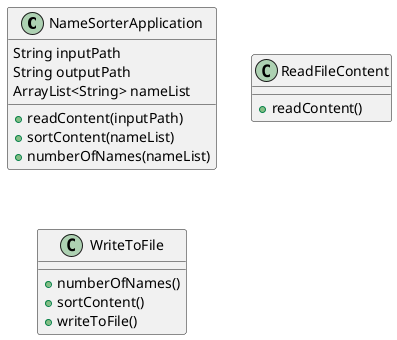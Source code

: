 @startuml

class NameSorterApplication{

    String inputPath
    String outputPath
    ArrayList<String> nameList

    + readContent(inputPath)
    + sortContent(nameList)
    + numberOfNames(nameList)
}

class ReadFileContent{
    + readContent()
}

class WriteToFile{
    + numberOfNames()
    + sortContent()
    + writeToFile()
}
@enduml